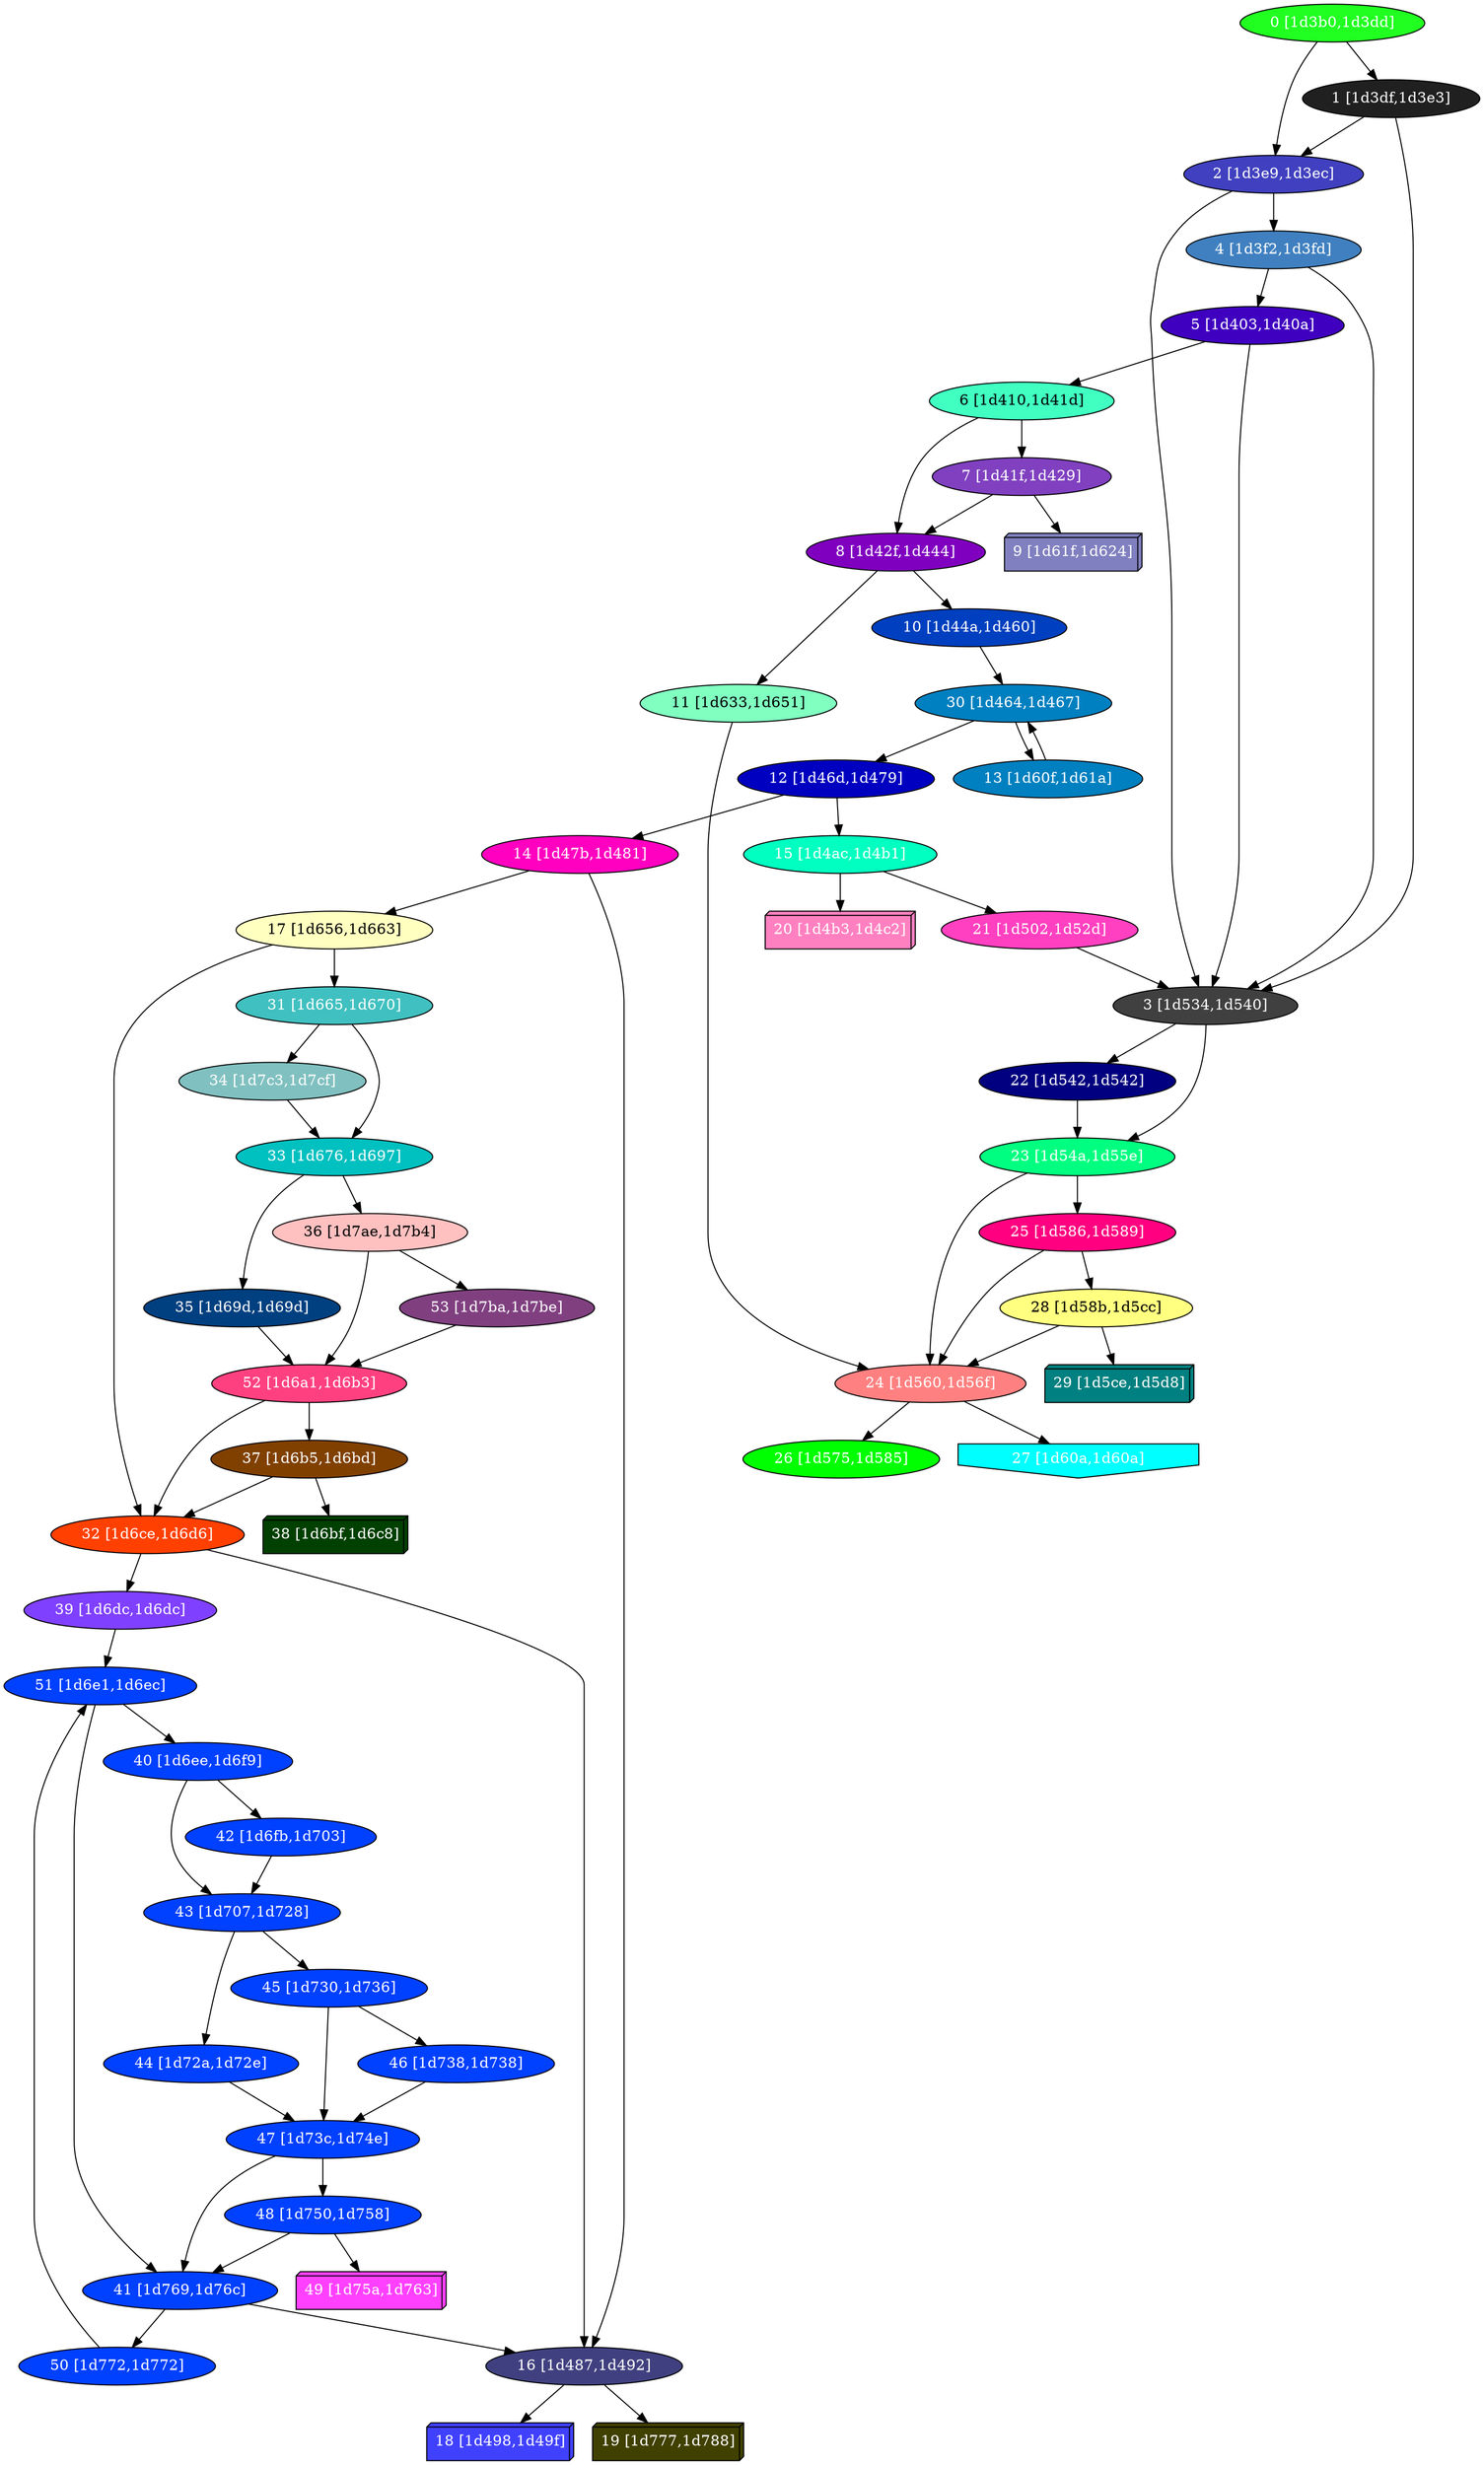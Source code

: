 diGraph libnss3{
	libnss3_0  [style=filled fillcolor="#20FF20" fontcolor="#ffffff" shape=oval label="0 [1d3b0,1d3dd]"]
	libnss3_1  [style=filled fillcolor="#202020" fontcolor="#ffffff" shape=oval label="1 [1d3df,1d3e3]"]
	libnss3_2  [style=filled fillcolor="#4040C0" fontcolor="#ffffff" shape=oval label="2 [1d3e9,1d3ec]"]
	libnss3_3  [style=filled fillcolor="#404040" fontcolor="#ffffff" shape=oval label="3 [1d534,1d540]"]
	libnss3_4  [style=filled fillcolor="#4080C0" fontcolor="#ffffff" shape=oval label="4 [1d3f2,1d3fd]"]
	libnss3_5  [style=filled fillcolor="#4000C0" fontcolor="#ffffff" shape=oval label="5 [1d403,1d40a]"]
	libnss3_6  [style=filled fillcolor="#40FFC0" fontcolor="#000000" shape=oval label="6 [1d410,1d41d]"]
	libnss3_7  [style=filled fillcolor="#8040C0" fontcolor="#ffffff" shape=oval label="7 [1d41f,1d429]"]
	libnss3_8  [style=filled fillcolor="#8000C0" fontcolor="#ffffff" shape=oval label="8 [1d42f,1d444]"]
	libnss3_9  [style=filled fillcolor="#8080C0" fontcolor="#ffffff" shape=box3d label="9 [1d61f,1d624]"]
	libnss3_a  [style=filled fillcolor="#0040C0" fontcolor="#ffffff" shape=oval label="10 [1d44a,1d460]"]
	libnss3_b  [style=filled fillcolor="#80FFC0" fontcolor="#000000" shape=oval label="11 [1d633,1d651]"]
	libnss3_c  [style=filled fillcolor="#0000C0" fontcolor="#ffffff" shape=oval label="12 [1d46d,1d479]"]
	libnss3_d  [style=filled fillcolor="#0080C0" fontcolor="#ffffff" shape=oval label="13 [1d60f,1d61a]"]
	libnss3_e  [style=filled fillcolor="#FF00C0" fontcolor="#ffffff" shape=oval label="14 [1d47b,1d481]"]
	libnss3_f  [style=filled fillcolor="#00FFC0" fontcolor="#ffffff" shape=oval label="15 [1d4ac,1d4b1]"]
	libnss3_10  [style=filled fillcolor="#404080" fontcolor="#ffffff" shape=oval label="16 [1d487,1d492]"]
	libnss3_11  [style=filled fillcolor="#FFFFC0" fontcolor="#000000" shape=oval label="17 [1d656,1d663]"]
	libnss3_12  [style=filled fillcolor="#4040FF" fontcolor="#ffffff" shape=box3d label="18 [1d498,1d49f]"]
	libnss3_13  [style=filled fillcolor="#404000" fontcolor="#ffffff" shape=box3d label="19 [1d777,1d788]"]
	libnss3_14  [style=filled fillcolor="#FF80C0" fontcolor="#ffffff" shape=box3d label="20 [1d4b3,1d4c2]"]
	libnss3_15  [style=filled fillcolor="#FF40C0" fontcolor="#ffffff" shape=oval label="21 [1d502,1d52d]"]
	libnss3_16  [style=filled fillcolor="#000080" fontcolor="#ffffff" shape=oval label="22 [1d542,1d542]"]
	libnss3_17  [style=filled fillcolor="#00FF80" fontcolor="#ffffff" shape=oval label="23 [1d54a,1d55e]"]
	libnss3_18  [style=filled fillcolor="#FF8080" fontcolor="#ffffff" shape=oval label="24 [1d560,1d56f]"]
	libnss3_19  [style=filled fillcolor="#FF0080" fontcolor="#ffffff" shape=oval label="25 [1d586,1d589]"]
	libnss3_1a  [style=filled fillcolor="#00FF00" fontcolor="#ffffff" shape=oval label="26 [1d575,1d585]"]
	libnss3_1b  [style=filled fillcolor="#00FFFF" fontcolor="#ffffff" shape=invhouse label="27 [1d60a,1d60a]"]
	libnss3_1c  [style=filled fillcolor="#FFFF80" fontcolor="#000000" shape=oval label="28 [1d58b,1d5cc]"]
	libnss3_1d  [style=filled fillcolor="#008080" fontcolor="#ffffff" shape=box3d label="29 [1d5ce,1d5d8]"]
	libnss3_1e  [style=filled fillcolor="#0080C0" fontcolor="#ffffff" shape=oval label="30 [1d464,1d467]"]
	libnss3_1f  [style=filled fillcolor="#40C0C0" fontcolor="#ffffff" shape=oval label="31 [1d665,1d670]"]
	libnss3_20  [style=filled fillcolor="#FF4000" fontcolor="#ffffff" shape=oval label="32 [1d6ce,1d6d6]"]
	libnss3_21  [style=filled fillcolor="#00C0C0" fontcolor="#ffffff" shape=oval label="33 [1d676,1d697]"]
	libnss3_22  [style=filled fillcolor="#80C0C0" fontcolor="#ffffff" shape=oval label="34 [1d7c3,1d7cf]"]
	libnss3_23  [style=filled fillcolor="#004080" fontcolor="#ffffff" shape=oval label="35 [1d69d,1d69d]"]
	libnss3_24  [style=filled fillcolor="#FFC0C0" fontcolor="#000000" shape=oval label="36 [1d7ae,1d7b4]"]
	libnss3_25  [style=filled fillcolor="#804000" fontcolor="#ffffff" shape=oval label="37 [1d6b5,1d6bd]"]
	libnss3_26  [style=filled fillcolor="#004000" fontcolor="#ffffff" shape=box3d label="38 [1d6bf,1d6c8]"]
	libnss3_27  [style=filled fillcolor="#8040FF" fontcolor="#ffffff" shape=oval label="39 [1d6dc,1d6dc]"]
	libnss3_28  [style=filled fillcolor="#0040FF" fontcolor="#ffffff" shape=oval label="40 [1d6ee,1d6f9]"]
	libnss3_29  [style=filled fillcolor="#0040FF" fontcolor="#ffffff" shape=oval label="41 [1d769,1d76c]"]
	libnss3_2a  [style=filled fillcolor="#0040FF" fontcolor="#ffffff" shape=oval label="42 [1d6fb,1d703]"]
	libnss3_2b  [style=filled fillcolor="#0040FF" fontcolor="#ffffff" shape=oval label="43 [1d707,1d728]"]
	libnss3_2c  [style=filled fillcolor="#0040FF" fontcolor="#ffffff" shape=oval label="44 [1d72a,1d72e]"]
	libnss3_2d  [style=filled fillcolor="#0040FF" fontcolor="#ffffff" shape=oval label="45 [1d730,1d736]"]
	libnss3_2e  [style=filled fillcolor="#0040FF" fontcolor="#ffffff" shape=oval label="46 [1d738,1d738]"]
	libnss3_2f  [style=filled fillcolor="#0040FF" fontcolor="#ffffff" shape=oval label="47 [1d73c,1d74e]"]
	libnss3_30  [style=filled fillcolor="#0040FF" fontcolor="#ffffff" shape=oval label="48 [1d750,1d758]"]
	libnss3_31  [style=filled fillcolor="#FF40FF" fontcolor="#ffffff" shape=box3d label="49 [1d75a,1d763]"]
	libnss3_32  [style=filled fillcolor="#0040FF" fontcolor="#ffffff" shape=oval label="50 [1d772,1d772]"]
	libnss3_33  [style=filled fillcolor="#0040FF" fontcolor="#ffffff" shape=oval label="51 [1d6e1,1d6ec]"]
	libnss3_34  [style=filled fillcolor="#FF4080" fontcolor="#ffffff" shape=oval label="52 [1d6a1,1d6b3]"]
	libnss3_35  [style=filled fillcolor="#804080" fontcolor="#ffffff" shape=oval label="53 [1d7ba,1d7be]"]

	libnss3_0 -> libnss3_1
	libnss3_0 -> libnss3_2
	libnss3_1 -> libnss3_2
	libnss3_1 -> libnss3_3
	libnss3_2 -> libnss3_3
	libnss3_2 -> libnss3_4
	libnss3_3 -> libnss3_16
	libnss3_3 -> libnss3_17
	libnss3_4 -> libnss3_3
	libnss3_4 -> libnss3_5
	libnss3_5 -> libnss3_3
	libnss3_5 -> libnss3_6
	libnss3_6 -> libnss3_7
	libnss3_6 -> libnss3_8
	libnss3_7 -> libnss3_8
	libnss3_7 -> libnss3_9
	libnss3_8 -> libnss3_a
	libnss3_8 -> libnss3_b
	libnss3_a -> libnss3_1e
	libnss3_b -> libnss3_18
	libnss3_c -> libnss3_e
	libnss3_c -> libnss3_f
	libnss3_d -> libnss3_1e
	libnss3_e -> libnss3_10
	libnss3_e -> libnss3_11
	libnss3_f -> libnss3_14
	libnss3_f -> libnss3_15
	libnss3_10 -> libnss3_12
	libnss3_10 -> libnss3_13
	libnss3_11 -> libnss3_1f
	libnss3_11 -> libnss3_20
	libnss3_15 -> libnss3_3
	libnss3_16 -> libnss3_17
	libnss3_17 -> libnss3_18
	libnss3_17 -> libnss3_19
	libnss3_18 -> libnss3_1a
	libnss3_18 -> libnss3_1b
	libnss3_19 -> libnss3_18
	libnss3_19 -> libnss3_1c
	libnss3_1c -> libnss3_18
	libnss3_1c -> libnss3_1d
	libnss3_1e -> libnss3_c
	libnss3_1e -> libnss3_d
	libnss3_1f -> libnss3_21
	libnss3_1f -> libnss3_22
	libnss3_20 -> libnss3_10
	libnss3_20 -> libnss3_27
	libnss3_21 -> libnss3_23
	libnss3_21 -> libnss3_24
	libnss3_22 -> libnss3_21
	libnss3_23 -> libnss3_34
	libnss3_24 -> libnss3_34
	libnss3_24 -> libnss3_35
	libnss3_25 -> libnss3_20
	libnss3_25 -> libnss3_26
	libnss3_27 -> libnss3_33
	libnss3_28 -> libnss3_2a
	libnss3_28 -> libnss3_2b
	libnss3_29 -> libnss3_10
	libnss3_29 -> libnss3_32
	libnss3_2a -> libnss3_2b
	libnss3_2b -> libnss3_2c
	libnss3_2b -> libnss3_2d
	libnss3_2c -> libnss3_2f
	libnss3_2d -> libnss3_2e
	libnss3_2d -> libnss3_2f
	libnss3_2e -> libnss3_2f
	libnss3_2f -> libnss3_29
	libnss3_2f -> libnss3_30
	libnss3_30 -> libnss3_29
	libnss3_30 -> libnss3_31
	libnss3_32 -> libnss3_33
	libnss3_33 -> libnss3_28
	libnss3_33 -> libnss3_29
	libnss3_34 -> libnss3_20
	libnss3_34 -> libnss3_25
	libnss3_35 -> libnss3_34
}